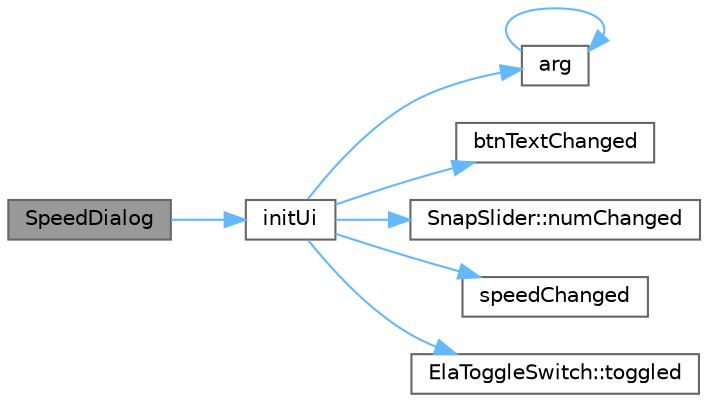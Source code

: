 digraph "SpeedDialog"
{
 // LATEX_PDF_SIZE
  bgcolor="transparent";
  edge [fontname=Helvetica,fontsize=10,labelfontname=Helvetica,labelfontsize=10];
  node [fontname=Helvetica,fontsize=10,shape=box,height=0.2,width=0.4];
  rankdir="LR";
  Node1 [id="Node000001",label="SpeedDialog",height=0.2,width=0.4,color="gray40", fillcolor="grey60", style="filled", fontcolor="black",tooltip="构造函数"];
  Node1 -> Node2 [id="edge1_Node000001_Node000002",color="steelblue1",style="solid",tooltip=" "];
  Node2 [id="Node000002",label="initUi",height=0.2,width=0.4,color="grey40", fillcolor="white", style="filled",URL="$class_speed_dialog.html#afba6e95967cc3eb25fd518f7bde6ec04",tooltip="初始化界面"];
  Node2 -> Node3 [id="edge2_Node000002_Node000003",color="steelblue1",style="solid",tooltip=" "];
  Node3 [id="Node000003",label="arg",height=0.2,width=0.4,color="grey40", fillcolor="white", style="filled",URL="$base_8h.html#a2c8e80c1b1c8b7747e99b8e9a24a0429",tooltip="Returns a named argument to be used in a formatting function."];
  Node3 -> Node3 [id="edge3_Node000003_Node000003",color="steelblue1",style="solid",tooltip=" "];
  Node2 -> Node4 [id="edge4_Node000002_Node000004",color="steelblue1",style="solid",tooltip=" "];
  Node4 [id="Node000004",label="btnTextChanged",height=0.2,width=0.4,color="grey40", fillcolor="white", style="filled",URL="$class_speed_dialog.html#ad954ebf4f6976f0c57d0b2c74267e1b8",tooltip="按钮文本变化信号"];
  Node2 -> Node5 [id="edge5_Node000002_Node000005",color="steelblue1",style="solid",tooltip=" "];
  Node5 [id="Node000005",label="SnapSlider::numChanged",height=0.2,width=0.4,color="grey40", fillcolor="white", style="filled",URL="$class_snap_slider.html#a433d894967d7b26de78daa3f4731e345",tooltip="滑块值变化信号"];
  Node2 -> Node6 [id="edge6_Node000002_Node000006",color="steelblue1",style="solid",tooltip=" "];
  Node6 [id="Node000006",label="speedChanged",height=0.2,width=0.4,color="grey40", fillcolor="white", style="filled",URL="$class_speed_dialog.html#a87cd65d217d9c52587820a2ffc3a8bd1",tooltip=" "];
  Node2 -> Node7 [id="edge7_Node000002_Node000007",color="steelblue1",style="solid",tooltip=" "];
  Node7 [id="Node000007",label="ElaToggleSwitch::toggled",height=0.2,width=0.4,color="grey40", fillcolor="white", style="filled",URL="$class_ela_toggle_switch.html#a528e3c561e4e73d9053d67301a25072c",tooltip="开关状态变化信号"];
}
